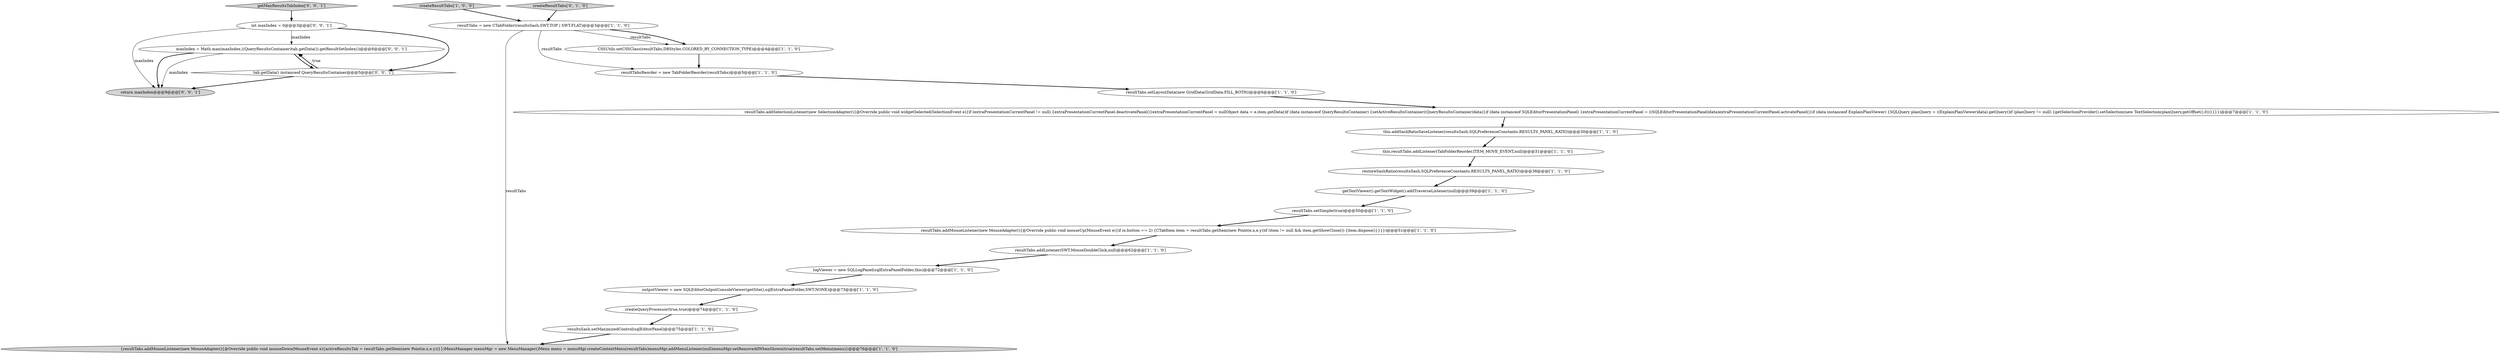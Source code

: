 digraph {
19 [style = filled, label = "return maxIndex@@@9@@@['0', '0', '1']", fillcolor = lightgray, shape = ellipse image = "AAA0AAABBB3BBB"];
23 [style = filled, label = "maxIndex = Math.max(maxIndex,((QueryResultsContainer)tab.getData()).getResultSetIndex())@@@6@@@['0', '0', '1']", fillcolor = white, shape = ellipse image = "AAA0AAABBB3BBB"];
7 [style = filled, label = "resultTabs.addListener(SWT.MouseDoubleClick,null)@@@62@@@['1', '1', '0']", fillcolor = white, shape = ellipse image = "AAA0AAABBB1BBB"];
0 [style = filled, label = "logViewer = new SQLLogPanel(sqlExtraPanelFolder,this)@@@72@@@['1', '1', '0']", fillcolor = white, shape = ellipse image = "AAA0AAABBB1BBB"];
3 [style = filled, label = "resultTabs.addMouseListener(new MouseAdapter(){@Override public void mouseUp(MouseEvent e){if (e.button == 2) {CTabItem item = resultTabs.getItem(new Point(e.x,e.y))if (item != null && item.getShowClose()) {item.dispose()}}}})@@@51@@@['1', '1', '0']", fillcolor = white, shape = ellipse image = "AAA0AAABBB1BBB"];
16 [style = filled, label = "resultsSash.setMaximizedControl(sqlEditorPanel)@@@75@@@['1', '1', '0']", fillcolor = white, shape = ellipse image = "AAA0AAABBB1BBB"];
8 [style = filled, label = "resultTabs.setSimple(true)@@@50@@@['1', '1', '0']", fillcolor = white, shape = ellipse image = "AAA0AAABBB1BBB"];
4 [style = filled, label = "this.resultTabs.addListener(TabFolderReorder.ITEM_MOVE_EVENT,null)@@@31@@@['1', '1', '0']", fillcolor = white, shape = ellipse image = "AAA0AAABBB1BBB"];
22 [style = filled, label = "tab.getData() instanceof QueryResultsContainer@@@5@@@['0', '0', '1']", fillcolor = white, shape = diamond image = "AAA0AAABBB3BBB"];
14 [style = filled, label = "outputViewer = new SQLEditorOutputConsoleViewer(getSite(),sqlExtraPanelFolder,SWT.NONE)@@@73@@@['1', '1', '0']", fillcolor = white, shape = ellipse image = "AAA0AAABBB1BBB"];
2 [style = filled, label = "{resultTabs.addMouseListener(new MouseAdapter(){@Override public void mouseDown(MouseEvent e){activeResultsTab = resultTabs.getItem(new Point(e.x,e.y))}})MenuManager menuMgr = new MenuManager()Menu menu = menuMgr.createContextMenu(resultTabs)menuMgr.addMenuListener(null)menuMgr.setRemoveAllWhenShown(true)resultTabs.setMenu(menu)}@@@76@@@['1', '1', '0']", fillcolor = lightgray, shape = ellipse image = "AAA0AAABBB1BBB"];
1 [style = filled, label = "createQueryProcessor(true,true)@@@74@@@['1', '1', '0']", fillcolor = white, shape = ellipse image = "AAA0AAABBB1BBB"];
11 [style = filled, label = "restoreSashRatio(resultsSash,SQLPreferenceConstants.RESULTS_PANEL_RATIO)@@@38@@@['1', '1', '0']", fillcolor = white, shape = ellipse image = "AAA0AAABBB1BBB"];
15 [style = filled, label = "resultTabs = new CTabFolder(resultsSash,SWT.TOP | SWT.FLAT)@@@3@@@['1', '1', '0']", fillcolor = white, shape = ellipse image = "AAA0AAABBB1BBB"];
9 [style = filled, label = "this.addSashRatioSaveListener(resultsSash,SQLPreferenceConstants.RESULTS_PANEL_RATIO)@@@30@@@['1', '1', '0']", fillcolor = white, shape = ellipse image = "AAA0AAABBB1BBB"];
6 [style = filled, label = "resultTabs.addSelectionListener(new SelectionAdapter(){@Override public void widgetSelected(SelectionEvent e){if (extraPresentationCurrentPanel != null) {extraPresentationCurrentPanel.deactivatePanel()}extraPresentationCurrentPanel = nullObject data = e.item.getData()if (data instanceof QueryResultsContainer) {setActiveResultsContainer((QueryResultsContainer)data)}if (data instanceof SQLEditorPresentationPanel) {extraPresentationCurrentPanel = ((SQLEditorPresentationPanel)data)extraPresentationCurrentPanel.activatePanel()}if (data instanceof ExplainPlanViewer) {SQLQuery planQuery = ((ExplainPlanViewer)data).getQuery()if (planQuery != null) {getSelectionProvider().setSelection(new TextSelection(planQuery.getOffset(),0))}}}})@@@7@@@['1', '1', '0']", fillcolor = white, shape = ellipse image = "AAA0AAABBB1BBB"];
17 [style = filled, label = "createResultTabs['1', '0', '0']", fillcolor = lightgray, shape = diamond image = "AAA0AAABBB1BBB"];
18 [style = filled, label = "createResultTabs['0', '1', '0']", fillcolor = lightgray, shape = diamond image = "AAA0AAABBB2BBB"];
10 [style = filled, label = "resultTabsReorder = new TabFolderReorder(resultTabs)@@@5@@@['1', '1', '0']", fillcolor = white, shape = ellipse image = "AAA0AAABBB1BBB"];
12 [style = filled, label = "resultTabs.setLayoutData(new GridData(GridData.FILL_BOTH))@@@6@@@['1', '1', '0']", fillcolor = white, shape = ellipse image = "AAA0AAABBB1BBB"];
21 [style = filled, label = "getMaxResultsTabIndex['0', '0', '1']", fillcolor = lightgray, shape = diamond image = "AAA0AAABBB3BBB"];
5 [style = filled, label = "getTextViewer().getTextWidget().addTraverseListener(null)@@@39@@@['1', '1', '0']", fillcolor = white, shape = ellipse image = "AAA0AAABBB1BBB"];
20 [style = filled, label = "int maxIndex = 0@@@3@@@['0', '0', '1']", fillcolor = white, shape = ellipse image = "AAA0AAABBB3BBB"];
13 [style = filled, label = "CSSUtils.setCSSClass(resultTabs,DBStyles.COLORED_BY_CONNECTION_TYPE)@@@4@@@['1', '1', '0']", fillcolor = white, shape = ellipse image = "AAA0AAABBB1BBB"];
23->22 [style = bold, label=""];
22->19 [style = bold, label=""];
22->23 [style = dotted, label="true"];
5->8 [style = bold, label=""];
23->19 [style = bold, label=""];
9->4 [style = bold, label=""];
15->2 [style = solid, label="resultTabs"];
15->13 [style = solid, label="resultTabs"];
15->10 [style = solid, label="resultTabs"];
4->11 [style = bold, label=""];
20->22 [style = bold, label=""];
3->7 [style = bold, label=""];
8->3 [style = bold, label=""];
6->9 [style = bold, label=""];
14->1 [style = bold, label=""];
10->12 [style = bold, label=""];
23->19 [style = solid, label="maxIndex"];
16->2 [style = bold, label=""];
21->20 [style = bold, label=""];
20->23 [style = solid, label="maxIndex"];
17->15 [style = bold, label=""];
7->0 [style = bold, label=""];
15->13 [style = bold, label=""];
12->6 [style = bold, label=""];
22->23 [style = bold, label=""];
13->10 [style = bold, label=""];
0->14 [style = bold, label=""];
1->16 [style = bold, label=""];
11->5 [style = bold, label=""];
20->19 [style = solid, label="maxIndex"];
18->15 [style = bold, label=""];
}
